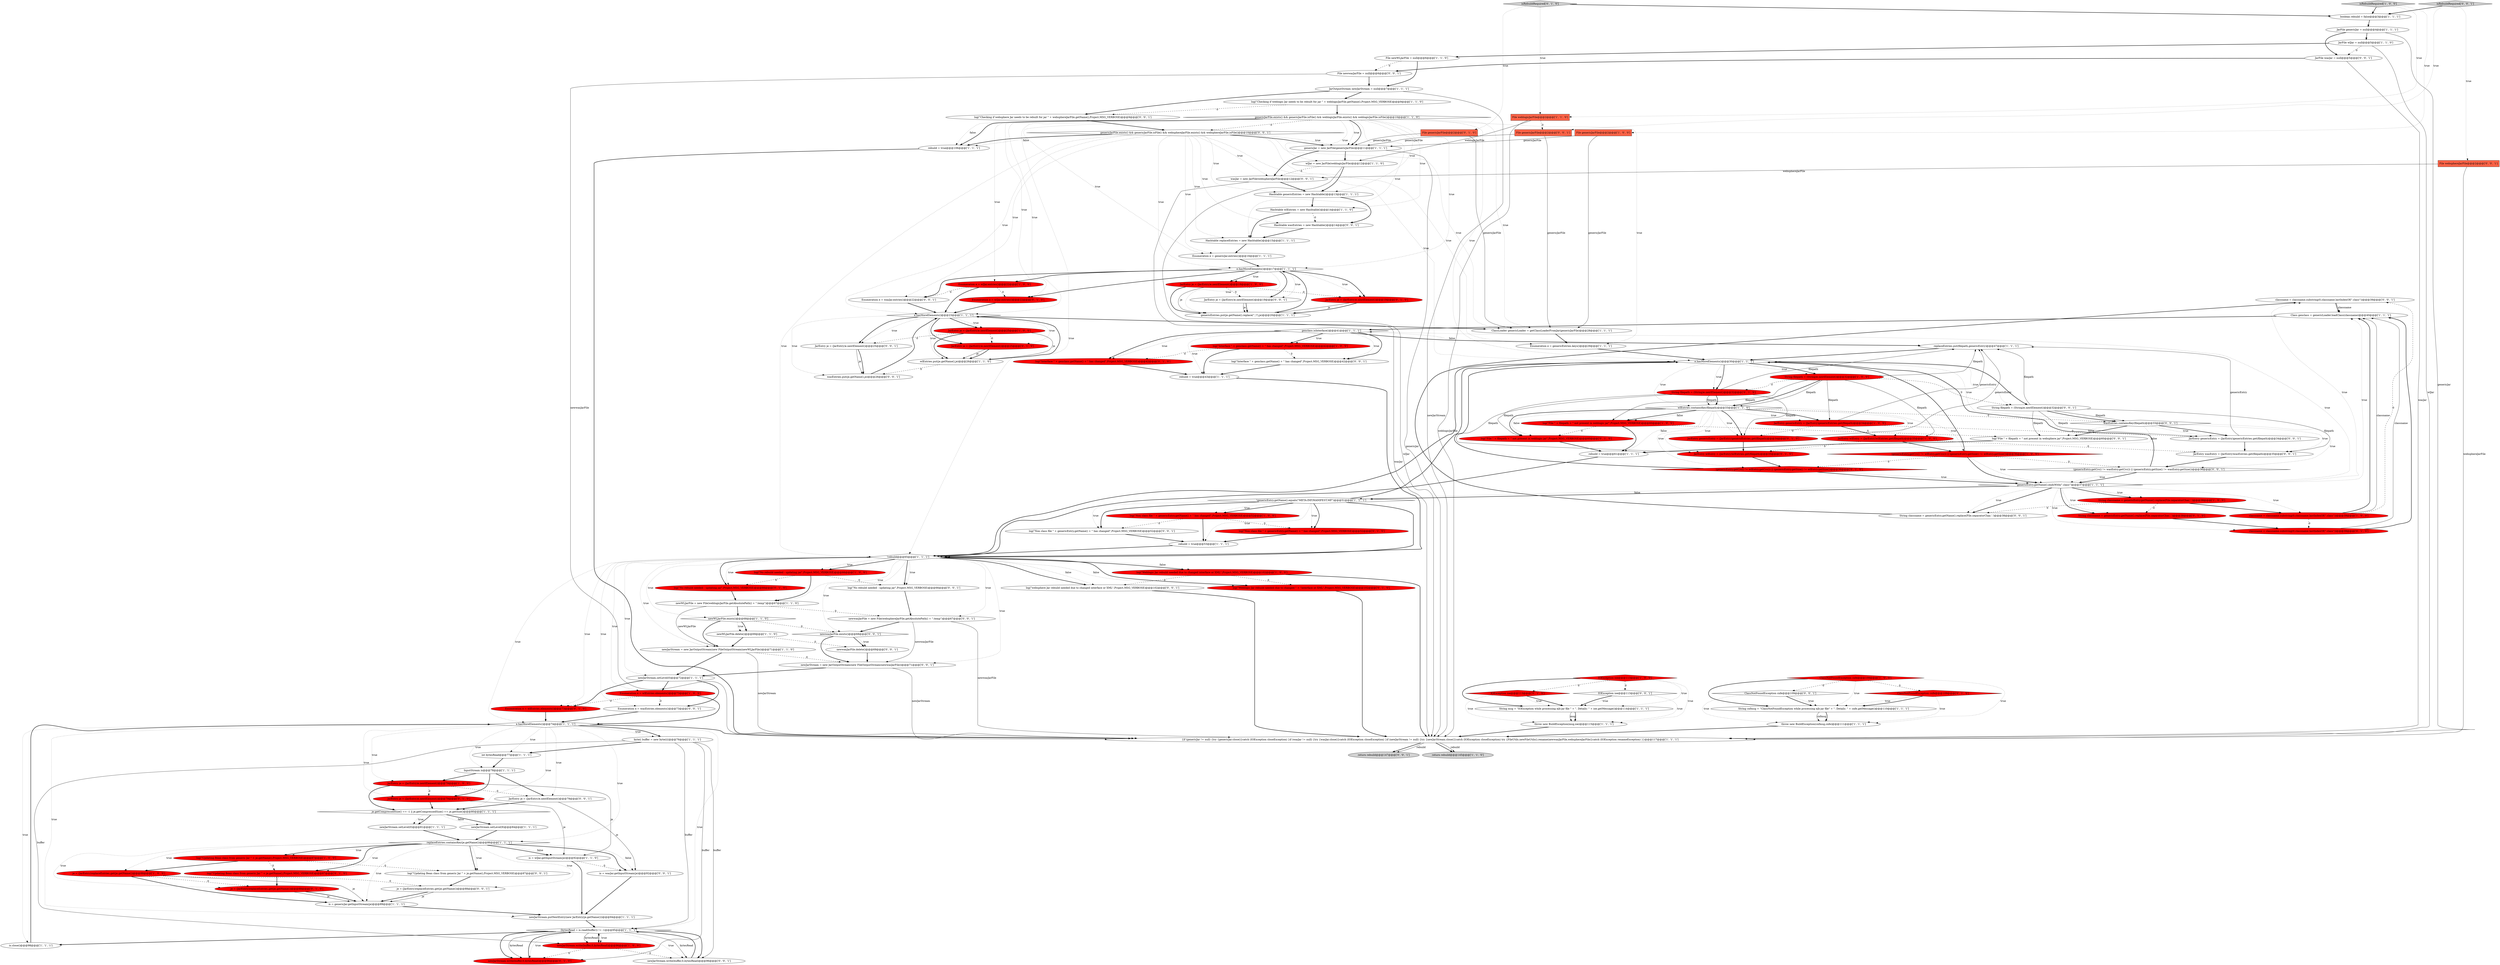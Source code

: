 digraph {
120 [style = filled, label = "classname = classname.substring(0,classname.lastIndexOf(\".class\"))@@@39@@@['0', '0', '1']", fillcolor = white, shape = ellipse image = "AAA0AAABBB3BBB"];
1 [style = filled, label = "String msg = \"IOException while processing ejb-jar file \" + \". Details: \" + ioe.getMessage()@@@114@@@['1', '1', '1']", fillcolor = white, shape = ellipse image = "AAA0AAABBB1BBB"];
0 [style = filled, label = "log(\"Non class file \" + genericEntry.getName() + \" has changed\",Project.MSG_VERBOSE)@@@52@@@['1', '0', '0']", fillcolor = red, shape = ellipse image = "AAA1AAABBB1BBB"];
7 [style = filled, label = "genericJar = new JarFile(genericJarFile)@@@11@@@['1', '1', '1']", fillcolor = white, shape = ellipse image = "AAA0AAABBB1BBB"];
15 [style = filled, label = "Enumeration e = wlJar.entries()@@@22@@@['1', '0', '0']", fillcolor = red, shape = ellipse image = "AAA1AAABBB1BBB"];
85 [style = filled, label = "log(\"Non class file \" + genericEntry.getName() + \" has changed\",Project.MSG_VERBOSE)@@@52@@@['0', '1', '0']", fillcolor = red, shape = ellipse image = "AAA1AAABBB2BBB"];
58 [style = filled, label = "je = (JarEntry)replaceEntries.get(je.getName())@@@88@@@['1', '0', '0']", fillcolor = red, shape = ellipse image = "AAA1AAABBB1BBB"];
23 [style = filled, label = "Enumeration e = wlEntries.elements()@@@73@@@['1', '0', '0']", fillcolor = red, shape = ellipse image = "AAA1AAABBB1BBB"];
89 [style = filled, label = "String filepath = (String)e.nextElement()@@@32@@@['0', '1', '0']", fillcolor = red, shape = ellipse image = "AAA1AAABBB2BBB"];
11 [style = filled, label = "Hashtable wlEntries = new Hashtable()@@@14@@@['1', '1', '0']", fillcolor = white, shape = ellipse image = "AAA0AAABBB1BBB"];
43 [style = filled, label = "throw new BuildException(msg,ioe)@@@115@@@['1', '1', '1']", fillcolor = white, shape = ellipse image = "AAA0AAABBB1BBB"];
77 [style = filled, label = "e.hasMoreElements()@@@74@@@['1', '1', '1']", fillcolor = white, shape = diamond image = "AAA0AAABBB1BBB"];
99 [style = filled, label = "JarEntry je = (JarEntry)e.nextElement()@@@25@@@['0', '1', '0']", fillcolor = red, shape = ellipse image = "AAA1AAABBB2BBB"];
82 [style = filled, label = "File genericJarFile@@@2@@@['0', '1', '0']", fillcolor = tomato, shape = box image = "AAA0AAABBB2BBB"];
86 [style = filled, label = "log(\"File \" + filepath + \" not present in weblogic jar\",Project.MSG_VERBOSE)@@@60@@@['0', '1', '0']", fillcolor = red, shape = ellipse image = "AAA1AAABBB2BBB"];
33 [style = filled, label = "JarEntry je = (JarEntry)e.nextElement()@@@79@@@['1', '0', '0']", fillcolor = red, shape = ellipse image = "AAA1AAABBB1BBB"];
8 [style = filled, label = "log(\"File \" + filepath + \" not present in weblogic jar\",Project.MSG_VERBOSE)@@@60@@@['1', '0', '0']", fillcolor = red, shape = ellipse image = "AAA1AAABBB1BBB"];
10 [style = filled, label = "genericJarFile.exists() && genericJarFile.isFile() && weblogicJarFile.exists() && weblogicJarFile.isFile()@@@10@@@['1', '1', '0']", fillcolor = white, shape = diamond image = "AAA0AAABBB1BBB"];
67 [style = filled, label = "newJarStream = new JarOutputStream(new FileOutputStream(newWLJarFile))@@@71@@@['1', '1', '0']", fillcolor = white, shape = ellipse image = "AAA0AAABBB1BBB"];
69 [style = filled, label = "String filepath = (String)e.nextElement()@@@32@@@['1', '0', '0']", fillcolor = red, shape = ellipse image = "AAA1AAABBB1BBB"];
9 [style = filled, label = "String classname = genericEntry.getName().replace(File.separatorChar,'.')@@@38@@@['1', '0', '0']", fillcolor = red, shape = ellipse image = "AAA1AAABBB1BBB"];
92 [style = filled, label = "ClassNotFoundException cnfe@@@109@@@['0', '1', '0']", fillcolor = red, shape = diamond image = "AAA1AAABBB2BBB"];
72 [style = filled, label = "IOException ioe@@@113@@@['1', '0', '0']", fillcolor = red, shape = diamond image = "AAA1AAABBB1BBB"];
97 [style = filled, label = "log(\"No rebuild needed - updating jar\",Project.MSG_VERBOSE)@@@66@@@['0', '1', '0']", fillcolor = red, shape = ellipse image = "AAA1AAABBB2BBB"];
6 [style = filled, label = "wlEntries.put(je.getName(),je)@@@26@@@['1', '1', '0']", fillcolor = white, shape = ellipse image = "AAA0AAABBB1BBB"];
12 [style = filled, label = "is = wlJar.getInputStream(je)@@@92@@@['1', '1', '0']", fillcolor = white, shape = ellipse image = "AAA0AAABBB1BBB"];
106 [style = filled, label = "log(\"Updating Bean class from generic Jar \" + je.getName(),Project.MSG_VERBOSE)@@@87@@@['0', '0', '1']", fillcolor = white, shape = ellipse image = "AAA0AAABBB3BBB"];
3 [style = filled, label = "rebuild = true@@@43@@@['1', '1', '1']", fillcolor = white, shape = ellipse image = "AAA0AAABBB1BBB"];
112 [style = filled, label = "log(\"File \" + filepath + \" not present in websphere jar\",Project.MSG_VERBOSE)@@@60@@@['0', '0', '1']", fillcolor = white, shape = ellipse image = "AAA0AAABBB3BBB"];
73 [style = filled, label = "Enumeration e = genericJar.entries()@@@16@@@['1', '1', '1']", fillcolor = white, shape = ellipse image = "AAA0AAABBB1BBB"];
129 [style = filled, label = "JarEntry genericEntry = (JarEntry)genericEntries.get(filepath)@@@34@@@['0', '0', '1']", fillcolor = white, shape = ellipse image = "AAA0AAABBB3BBB"];
19 [style = filled, label = "newJarStream.setLevel(0)@@@81@@@['1', '1', '1']", fillcolor = white, shape = ellipse image = "AAA0AAABBB1BBB"];
44 [style = filled, label = "JarEntry je = (JarEntry)e.nextElement()@@@25@@@['1', '0', '0']", fillcolor = red, shape = ellipse image = "AAA1AAABBB1BBB"];
29 [style = filled, label = "Hashtable genericEntries = new Hashtable()@@@13@@@['1', '1', '1']", fillcolor = white, shape = ellipse image = "AAA0AAABBB1BBB"];
51 [style = filled, label = "e.hasMoreElements()@@@17@@@['1', '1', '1']", fillcolor = white, shape = diamond image = "AAA0AAABBB1BBB"];
108 [style = filled, label = "newwasJarFile.exists()@@@68@@@['0', '0', '1']", fillcolor = white, shape = diamond image = "AAA0AAABBB3BBB"];
38 [style = filled, label = "wlJar = new JarFile(weblogicJarFile)@@@12@@@['1', '1', '0']", fillcolor = white, shape = ellipse image = "AAA0AAABBB1BBB"];
22 [style = filled, label = "wlEntries.containsKey(filepath)@@@33@@@['1', '1', '0']", fillcolor = white, shape = diamond image = "AAA0AAABBB1BBB"];
139 [style = filled, label = "String filepath = (String)e.nextElement()@@@32@@@['0', '0', '1']", fillcolor = white, shape = ellipse image = "AAA0AAABBB3BBB"];
64 [style = filled, label = "newWLJarFile.delete()@@@69@@@['1', '1', '0']", fillcolor = white, shape = ellipse image = "AAA0AAABBB1BBB"];
63 [style = filled, label = "File newWLJarFile = null@@@6@@@['1', '1', '0']", fillcolor = white, shape = ellipse image = "AAA0AAABBB1BBB"];
57 [style = filled, label = "JarOutputStream newJarStream = null@@@7@@@['1', '1', '1']", fillcolor = white, shape = ellipse image = "AAA0AAABBB1BBB"];
52 [style = filled, label = "classname = classname.substring(0,classname.lastIndexOf(\".class\"))@@@39@@@['1', '0', '0']", fillcolor = red, shape = ellipse image = "AAA1AAABBB1BBB"];
127 [style = filled, label = "Hashtable wasEntries = new Hashtable()@@@14@@@['0', '0', '1']", fillcolor = white, shape = ellipse image = "AAA0AAABBB3BBB"];
93 [style = filled, label = "JarEntry genericEntry = (JarEntry)genericEntries.get(filepath)@@@34@@@['0', '1', '0']", fillcolor = red, shape = ellipse image = "AAA1AAABBB2BBB"];
16 [style = filled, label = "throw new BuildException(cnfmsg,cnfe)@@@111@@@['1', '1', '1']", fillcolor = white, shape = ellipse image = "AAA0AAABBB1BBB"];
60 [style = filled, label = "InputStream is@@@78@@@['1', '1', '1']", fillcolor = white, shape = ellipse image = "AAA0AAABBB1BBB"];
61 [style = filled, label = "newJarStream.putNextEntry(new JarEntry(je.getName()))@@@94@@@['1', '1', '1']", fillcolor = white, shape = ellipse image = "AAA0AAABBB1BBB"];
124 [style = filled, label = "newJarStream = new JarOutputStream(new FileOutputStream(newwasJarFile))@@@71@@@['0', '0', '1']", fillcolor = white, shape = ellipse image = "AAA0AAABBB3BBB"];
20 [style = filled, label = "e.hasMoreElements()@@@23@@@['1', '1', '1']", fillcolor = white, shape = diamond image = "AAA0AAABBB1BBB"];
105 [style = filled, label = "JarEntry wasEntry = (JarEntry)wasEntries.get(filepath)@@@35@@@['0', '0', '1']", fillcolor = white, shape = ellipse image = "AAA0AAABBB3BBB"];
35 [style = filled, label = "e.hasMoreElements()@@@30@@@['1', '1', '1']", fillcolor = white, shape = diamond image = "AAA0AAABBB1BBB"];
121 [style = filled, label = "Enumeration e = wasEntries.elements()@@@73@@@['0', '0', '1']", fillcolor = white, shape = ellipse image = "AAA0AAABBB3BBB"];
40 [style = filled, label = "File weblogicJarFile@@@2@@@['1', '1', '0']", fillcolor = tomato, shape = box image = "AAA0AAABBB1BBB"];
128 [style = filled, label = "ClassNotFoundException cnfe@@@109@@@['0', '0', '1']", fillcolor = white, shape = diamond image = "AAA0AAABBB3BBB"];
5 [style = filled, label = "File genericJarFile@@@2@@@['1', '0', '0']", fillcolor = tomato, shape = box image = "AAA0AAABBB1BBB"];
87 [style = filled, label = "Enumeration e = wlEntries.elements()@@@73@@@['0', '1', '0']", fillcolor = red, shape = ellipse image = "AAA1AAABBB2BBB"];
66 [style = filled, label = "JarFile genericJar = null@@@4@@@['1', '1', '1']", fillcolor = white, shape = ellipse image = "AAA0AAABBB1BBB"];
96 [style = filled, label = "JarEntry je = (JarEntry)e.nextElement()@@@19@@@['0', '1', '0']", fillcolor = red, shape = ellipse image = "AAA1AAABBB2BBB"];
95 [style = filled, label = "newJarStream.write(buffer,0,bytesRead)@@@96@@@['0', '1', '0']", fillcolor = red, shape = ellipse image = "AAA1AAABBB2BBB"];
27 [style = filled, label = "!rebuild@@@65@@@['1', '1', '1']", fillcolor = white, shape = diamond image = "AAA0AAABBB1BBB"];
24 [style = filled, label = "boolean rebuild = false@@@3@@@['1', '1', '1']", fillcolor = white, shape = ellipse image = "AAA0AAABBB1BBB"];
83 [style = filled, label = "JarEntry je = (JarEntry)e.nextElement()@@@79@@@['0', '1', '0']", fillcolor = red, shape = ellipse image = "AAA1AAABBB2BBB"];
137 [style = filled, label = "(genericEntry.getCrc() != wasEntry.getCrc()) || (genericEntry.getSize() != wasEntry.getSize())@@@36@@@['0', '0', '1']", fillcolor = white, shape = diamond image = "AAA0AAABBB3BBB"];
88 [style = filled, label = "isRebuildRequired['0', '1', '0']", fillcolor = lightgray, shape = diamond image = "AAA0AAABBB2BBB"];
76 [style = filled, label = "newJarStream.setLevel(0)@@@72@@@['1', '1', '1']", fillcolor = white, shape = ellipse image = "AAA0AAABBB1BBB"];
14 [style = filled, label = "is.close()@@@98@@@['1', '1', '1']", fillcolor = white, shape = ellipse image = "AAA0AAABBB1BBB"];
94 [style = filled, label = "log(\"Weblogic Jar rebuild needed due to changed \" + \"interface or XML\",Project.MSG_VERBOSE)@@@102@@@['0', '1', '0']", fillcolor = red, shape = ellipse image = "AAA1AAABBB2BBB"];
126 [style = filled, label = "is = wasJar.getInputStream(je)@@@92@@@['0', '0', '1']", fillcolor = white, shape = ellipse image = "AAA0AAABBB3BBB"];
4 [style = filled, label = "(bytesRead = is.read(buffer)) != -1@@@95@@@['1', '1', '1']", fillcolor = white, shape = diamond image = "AAA0AAABBB1BBB"];
37 [style = filled, label = "log(\"Updating Bean class from generic Jar \" + je.getName(),Project.MSG_VERBOSE)@@@87@@@['1', '0', '0']", fillcolor = red, shape = ellipse image = "AAA1AAABBB1BBB"];
90 [style = filled, label = "String classname = genericEntry.getName().replace(File.separatorChar,'.')@@@38@@@['0', '1', '0']", fillcolor = red, shape = ellipse image = "AAA1AAABBB2BBB"];
109 [style = filled, label = "File websphereJarFile@@@2@@@['0', '0', '1']", fillcolor = tomato, shape = box image = "AAA0AAABBB3BBB"];
48 [style = filled, label = "je.getCompressedSize() == -1 || je.getCompressedSize() == je.getSize()@@@80@@@['1', '1', '1']", fillcolor = white, shape = diamond image = "AAA0AAABBB1BBB"];
107 [style = filled, label = "IOException ioe@@@113@@@['0', '0', '1']", fillcolor = white, shape = diamond image = "AAA0AAABBB3BBB"];
54 [style = filled, label = "genericEntries.put(je.getName().replace('\','/'),je)@@@20@@@['1', '1', '1']", fillcolor = white, shape = ellipse image = "AAA0AAABBB1BBB"];
25 [style = filled, label = "Hashtable replaceEntries = new Hashtable()@@@15@@@['1', '1', '1']", fillcolor = white, shape = ellipse image = "AAA0AAABBB1BBB"];
55 [style = filled, label = "{if (genericJar != null) {try {genericJar.close()}catch (IOException closeException) }if (wasJar != null) {try {wasJar.close()}catch (IOException closeException) }if (newJarStream != null) {try {newJarStream.close()}catch (IOException closeException) try {FileUtils.newFileUtils().rename(newwasJarFile,websphereJarFile)}catch (IOException renameException) }}@@@117@@@['1', '1', '1']", fillcolor = white, shape = ellipse image = "AAA0AAABBB1BBB"];
123 [style = filled, label = "return rebuild@@@147@@@['0', '0', '1']", fillcolor = lightgray, shape = ellipse image = "AAA0AAABBB3BBB"];
113 [style = filled, label = "log(\"websphere Jar rebuild needed due to changed interface or XML\",Project.MSG_VERBOSE)@@@102@@@['0', '0', '1']", fillcolor = white, shape = ellipse image = "AAA0AAABBB3BBB"];
100 [style = filled, label = "je = (JarEntry)replaceEntries.get(je.getName())@@@88@@@['0', '1', '0']", fillcolor = red, shape = ellipse image = "AAA1AAABBB2BBB"];
26 [style = filled, label = "log(\"Weblogic Jar rebuild needed due to changed interface or XML\",Project.MSG_VERBOSE)@@@102@@@['1', '0', '0']", fillcolor = red, shape = ellipse image = "AAA1AAABBB1BBB"];
133 [style = filled, label = "log(\"Non class file \" + genericEntry.getName() + \" has changed\",Project.MSG_VERBOSE)@@@52@@@['0', '0', '1']", fillcolor = white, shape = ellipse image = "AAA0AAABBB3BBB"];
98 [style = filled, label = "JarEntry wlEntry = (JarEntry)wlEntries.get(filepath)@@@35@@@['0', '1', '0']", fillcolor = red, shape = ellipse image = "AAA1AAABBB2BBB"];
2 [style = filled, label = "rebuild = true@@@53@@@['1', '1', '1']", fillcolor = white, shape = ellipse image = "AAA0AAABBB1BBB"];
115 [style = filled, label = "genericJarFile.exists() && genericJarFile.isFile() && websphereJarFile.exists() && websphereJarFile.isFile()@@@10@@@['0', '0', '1']", fillcolor = white, shape = diamond image = "AAA0AAABBB3BBB"];
138 [style = filled, label = "JarEntry je = (JarEntry)e.nextElement()@@@25@@@['0', '0', '1']", fillcolor = white, shape = ellipse image = "AAA0AAABBB3BBB"];
135 [style = filled, label = "String classname = genericEntry.getName().replace(File.separatorChar,'.')@@@38@@@['0', '0', '1']", fillcolor = white, shape = ellipse image = "AAA0AAABBB3BBB"];
70 [style = filled, label = "!genericEntry.getName().equals(\"META-INF/MANIFEST.MF\")@@@51@@@['1', '1', '1']", fillcolor = white, shape = diamond image = "AAA0AAABBB1BBB"];
131 [style = filled, label = "File genericJarFile@@@2@@@['0', '0', '1']", fillcolor = tomato, shape = box image = "AAA0AAABBB3BBB"];
21 [style = filled, label = "ClassLoader genericLoader = getClassLoaderFromJar(genericJarFile)@@@28@@@['1', '1', '1']", fillcolor = white, shape = ellipse image = "AAA0AAABBB1BBB"];
132 [style = filled, label = "JarEntry je = (JarEntry)e.nextElement()@@@19@@@['0', '0', '1']", fillcolor = white, shape = ellipse image = "AAA0AAABBB3BBB"];
50 [style = filled, label = "JarFile wlJar = null@@@5@@@['1', '1', '0']", fillcolor = white, shape = ellipse image = "AAA0AAABBB1BBB"];
75 [style = filled, label = "newJarStream.setLevel(9)@@@84@@@['1', '1', '1']", fillcolor = white, shape = ellipse image = "AAA0AAABBB1BBB"];
122 [style = filled, label = "Enumeration e = wasJar.entries()@@@22@@@['0', '0', '1']", fillcolor = white, shape = ellipse image = "AAA0AAABBB3BBB"];
47 [style = filled, label = "is = genericJar.getInputStream(je)@@@89@@@['1', '1', '1']", fillcolor = white, shape = ellipse image = "AAA0AAABBB1BBB"];
68 [style = filled, label = "JarEntry wlEntry = (JarEntry)wlEntries.get(filepath)@@@35@@@['1', '0', '0']", fillcolor = red, shape = ellipse image = "AAA1AAABBB1BBB"];
79 [style = filled, label = "log(\"Updating Bean class from generic Jar \" + je.getName(),Project.MSG_VERBOSE)@@@87@@@['0', '1', '0']", fillcolor = red, shape = ellipse image = "AAA1AAABBB2BBB"];
17 [style = filled, label = "String cnfmsg = \"ClassNotFoundException while processing ejb-jar file\" + \". Details: \" + cnfe.getMessage()@@@110@@@['1', '1', '1']", fillcolor = white, shape = ellipse image = "AAA0AAABBB1BBB"];
13 [style = filled, label = "(genericEntry.getCrc() != wlEntry.getCrc()) || (genericEntry.getSize() != wlEntry.getSize())@@@36@@@['1', '0', '0']", fillcolor = red, shape = diamond image = "AAA1AAABBB1BBB"];
41 [style = filled, label = "return rebuild@@@145@@@['1', '1', '0']", fillcolor = lightgray, shape = ellipse image = "AAA0AAABBB1BBB"];
32 [style = filled, label = "log(\"Checking if weblogic Jar needs to be rebuilt for jar \" + weblogicJarFile.getName(),Project.MSG_VERBOSE)@@@9@@@['1', '1', '0']", fillcolor = white, shape = ellipse image = "AAA0AAABBB1BBB"];
118 [style = filled, label = "JarFile wasJar = null@@@5@@@['0', '0', '1']", fillcolor = white, shape = ellipse image = "AAA0AAABBB3BBB"];
136 [style = filled, label = "log(\"Interface \" + genclass.getName() + \" has changed\",Project.MSG_VERBOSE)@@@42@@@['0', '0', '1']", fillcolor = white, shape = ellipse image = "AAA0AAABBB3BBB"];
45 [style = filled, label = "byte(( buffer = new byte((((@@@76@@@['1', '1', '1']", fillcolor = white, shape = ellipse image = "AAA0AAABBB1BBB"];
62 [style = filled, label = "log(\"No rebuild needed - updating jar\",Project.MSG_VERBOSE)@@@66@@@['1', '0', '0']", fillcolor = red, shape = ellipse image = "AAA1AAABBB1BBB"];
114 [style = filled, label = "isRebuildRequired['0', '0', '1']", fillcolor = lightgray, shape = diamond image = "AAA0AAABBB3BBB"];
110 [style = filled, label = "File newwasJarFile = null@@@6@@@['0', '0', '1']", fillcolor = white, shape = ellipse image = "AAA0AAABBB3BBB"];
103 [style = filled, label = "log(\"No rebuild needed - updating jar\",Project.MSG_VERBOSE)@@@66@@@['0', '0', '1']", fillcolor = white, shape = ellipse image = "AAA0AAABBB3BBB"];
116 [style = filled, label = "JarEntry je = (JarEntry)e.nextElement()@@@79@@@['0', '0', '1']", fillcolor = white, shape = ellipse image = "AAA0AAABBB3BBB"];
91 [style = filled, label = "(genericEntry.getCrc() != wlEntry.getCrc()) || (genericEntry.getSize() != wlEntry.getSize())@@@36@@@['0', '1', '0']", fillcolor = red, shape = diamond image = "AAA1AAABBB2BBB"];
42 [style = filled, label = "rebuild = true@@@61@@@['1', '1', '1']", fillcolor = white, shape = ellipse image = "AAA0AAABBB1BBB"];
111 [style = filled, label = "wasJar = new JarFile(websphereJarFile)@@@12@@@['0', '0', '1']", fillcolor = white, shape = ellipse image = "AAA0AAABBB3BBB"];
53 [style = filled, label = "newJarStream.write(buffer,0,bytesRead)@@@96@@@['1', '0', '0']", fillcolor = red, shape = ellipse image = "AAA1AAABBB1BBB"];
34 [style = filled, label = "JarEntry je = (JarEntry)e.nextElement()@@@19@@@['1', '0', '0']", fillcolor = red, shape = ellipse image = "AAA1AAABBB1BBB"];
30 [style = filled, label = "genclass.isInterface()@@@41@@@['1', '1', '1']", fillcolor = white, shape = diamond image = "AAA0AAABBB1BBB"];
134 [style = filled, label = "newJarStream.write(buffer,0,bytesRead)@@@96@@@['0', '0', '1']", fillcolor = white, shape = ellipse image = "AAA0AAABBB3BBB"];
28 [style = filled, label = "int bytesRead@@@77@@@['1', '1', '1']", fillcolor = white, shape = ellipse image = "AAA0AAABBB1BBB"];
101 [style = filled, label = "IOException ioe@@@113@@@['0', '1', '0']", fillcolor = red, shape = diamond image = "AAA1AAABBB2BBB"];
31 [style = filled, label = "newWLJarFile.exists()@@@68@@@['1', '1', '0']", fillcolor = white, shape = diamond image = "AAA0AAABBB1BBB"];
102 [style = filled, label = "wasEntries.containsKey(filepath)@@@33@@@['0', '0', '1']", fillcolor = white, shape = diamond image = "AAA0AAABBB3BBB"];
125 [style = filled, label = "je = (JarEntry)replaceEntries.get(je.getName())@@@88@@@['0', '0', '1']", fillcolor = white, shape = ellipse image = "AAA0AAABBB3BBB"];
80 [style = filled, label = "Enumeration e = wlJar.entries()@@@22@@@['0', '1', '0']", fillcolor = red, shape = ellipse image = "AAA1AAABBB2BBB"];
59 [style = filled, label = "genericEntry.getName().endsWith(\".class\")@@@37@@@['1', '1', '1']", fillcolor = white, shape = diamond image = "AAA0AAABBB1BBB"];
84 [style = filled, label = "log(\"Interface \" + genclass.getName() + \" has changed\",Project.MSG_VERBOSE)@@@42@@@['0', '1', '0']", fillcolor = red, shape = ellipse image = "AAA1AAABBB2BBB"];
65 [style = filled, label = "rebuild = true@@@106@@@['1', '1', '1']", fillcolor = white, shape = ellipse image = "AAA0AAABBB1BBB"];
78 [style = filled, label = "ClassNotFoundException cnfe@@@109@@@['1', '0', '0']", fillcolor = red, shape = diamond image = "AAA1AAABBB1BBB"];
104 [style = filled, label = "wasEntries.put(je.getName(),je)@@@26@@@['0', '0', '1']", fillcolor = white, shape = ellipse image = "AAA0AAABBB3BBB"];
39 [style = filled, label = "replaceEntries.containsKey(je.getName())@@@86@@@['1', '1', '1']", fillcolor = white, shape = diamond image = "AAA0AAABBB1BBB"];
18 [style = filled, label = "JarEntry genericEntry = (JarEntry)genericEntries.get(filepath)@@@34@@@['1', '0', '0']", fillcolor = red, shape = ellipse image = "AAA1AAABBB1BBB"];
74 [style = filled, label = "replaceEntries.put(filepath,genericEntry)@@@47@@@['1', '1', '1']", fillcolor = white, shape = ellipse image = "AAA0AAABBB1BBB"];
46 [style = filled, label = "Class genclass = genericLoader.loadClass(classname)@@@40@@@['1', '1', '1']", fillcolor = white, shape = ellipse image = "AAA0AAABBB1BBB"];
49 [style = filled, label = "isRebuildRequired['1', '0', '0']", fillcolor = lightgray, shape = diamond image = "AAA0AAABBB1BBB"];
117 [style = filled, label = "newwasJarFile.delete()@@@69@@@['0', '0', '1']", fillcolor = white, shape = ellipse image = "AAA0AAABBB3BBB"];
71 [style = filled, label = "newWLJarFile = new File(weblogicJarFile.getAbsolutePath() + \".temp\")@@@67@@@['1', '1', '0']", fillcolor = white, shape = ellipse image = "AAA0AAABBB1BBB"];
36 [style = filled, label = "log(\"Interface \" + genclass.getName() + \" has changed\",Project.MSG_VERBOSE)@@@42@@@['1', '0', '0']", fillcolor = red, shape = ellipse image = "AAA1AAABBB1BBB"];
130 [style = filled, label = "newwasJarFile = new File(websphereJarFile.getAbsolutePath() + \".temp\")@@@67@@@['0', '0', '1']", fillcolor = white, shape = ellipse image = "AAA0AAABBB3BBB"];
119 [style = filled, label = "log(\"Checking if websphere Jar needs to be rebuilt for jar \" + websphereJarFile.getName(),Project.MSG_VERBOSE)@@@9@@@['0', '0', '1']", fillcolor = white, shape = ellipse image = "AAA0AAABBB3BBB"];
81 [style = filled, label = "classname = classname.substring(0,classname.lastIndexOf(\".class\"))@@@39@@@['0', '1', '0']", fillcolor = red, shape = ellipse image = "AAA1AAABBB2BBB"];
56 [style = filled, label = "Enumeration e = genericEntries.keys()@@@29@@@['1', '1', '1']", fillcolor = white, shape = ellipse image = "AAA0AAABBB1BBB"];
16->55 [style = bold, label=""];
51->122 [style = bold, label=""];
40->131 [style = dashed, label="0"];
51->96 [style = dotted, label="true"];
59->46 [style = dotted, label="true"];
39->47 [style = dotted, label="true"];
115->7 [style = dotted, label="true"];
22->68 [style = dotted, label="true"];
109->111 [style = solid, label="websphereJarFile"];
62->97 [style = dashed, label="0"];
115->111 [style = dotted, label="true"];
21->56 [style = bold, label=""];
10->80 [style = dotted, label="true"];
15->20 [style = bold, label=""];
89->98 [style = solid, label="filepath"];
108->124 [style = bold, label=""];
33->48 [style = bold, label=""];
118->110 [style = bold, label=""];
60->116 [style = bold, label=""];
52->120 [style = dashed, label="0"];
18->68 [style = bold, label=""];
30->84 [style = bold, label=""];
44->138 [style = dashed, label="0"];
80->20 [style = bold, label=""];
89->22 [style = bold, label=""];
30->136 [style = dotted, label="true"];
34->54 [style = bold, label=""];
48->75 [style = bold, label=""];
83->48 [style = bold, label=""];
32->10 [style = bold, label=""];
126->61 [style = bold, label=""];
132->54 [style = bold, label=""];
69->74 [style = solid, label="filepath"];
77->33 [style = dotted, label="true"];
129->105 [style = bold, label=""];
10->25 [style = dotted, label="true"];
88->82 [style = dotted, label="true"];
78->16 [style = dotted, label="true"];
39->12 [style = bold, label=""];
70->85 [style = bold, label=""];
69->139 [style = dashed, label="0"];
5->21 [style = solid, label="genericJarFile"];
27->26 [style = bold, label=""];
4->14 [style = bold, label=""];
115->25 [style = dotted, label="true"];
27->71 [style = dotted, label="true"];
38->55 [style = solid, label="wlJar"];
45->4 [style = solid, label="buffer"];
4->134 [style = bold, label=""];
115->27 [style = dotted, label="true"];
7->55 [style = solid, label="genericJar"];
139->105 [style = solid, label="filepath"];
55->123 [style = bold, label=""];
20->44 [style = dotted, label="true"];
71->67 [style = solid, label="newWLJarFile"];
59->70 [style = bold, label=""];
27->108 [style = dotted, label="true"];
4->95 [style = dotted, label="true"];
88->24 [style = bold, label=""];
96->54 [style = solid, label="je"];
42->27 [style = bold, label=""];
35->89 [style = dotted, label="true"];
64->67 [style = bold, label=""];
26->94 [style = dashed, label="0"];
125->47 [style = solid, label="je"];
114->109 [style = dotted, label="true"];
39->12 [style = dotted, label="false"];
83->12 [style = solid, label="je"];
59->135 [style = bold, label=""];
22->86 [style = dotted, label="false"];
63->110 [style = dashed, label="0"];
10->65 [style = dotted, label="false"];
139->102 [style = solid, label="filepath"];
102->112 [style = bold, label=""];
102->137 [style = dotted, label="true"];
110->55 [style = solid, label="newwasJarFile"];
38->29 [style = bold, label=""];
102->42 [style = dotted, label="false"];
37->106 [style = dashed, label="0"];
8->112 [style = dashed, label="0"];
85->2 [style = bold, label=""];
4->95 [style = bold, label=""];
20->21 [style = bold, label=""];
12->61 [style = bold, label=""];
90->81 [style = bold, label=""];
7->38 [style = bold, label=""];
115->122 [style = dotted, label="true"];
8->42 [style = bold, label=""];
35->139 [style = dotted, label="true"];
64->117 [style = dashed, label="0"];
10->73 [style = dotted, label="true"];
31->64 [style = bold, label=""];
22->93 [style = bold, label=""];
10->27 [style = dotted, label="true"];
51->15 [style = bold, label=""];
68->13 [style = bold, label=""];
53->4 [style = bold, label=""];
70->133 [style = dotted, label="true"];
107->1 [style = dotted, label="true"];
13->35 [style = bold, label=""];
27->94 [style = bold, label=""];
10->21 [style = dotted, label="true"];
10->7 [style = dotted, label="true"];
72->101 [style = dashed, label="0"];
124->76 [style = bold, label=""];
114->131 [style = dotted, label="true"];
68->98 [style = dashed, label="0"];
77->45 [style = dotted, label="true"];
33->12 [style = solid, label="je"];
60->83 [style = bold, label=""];
25->73 [style = bold, label=""];
10->38 [style = dotted, label="true"];
116->48 [style = bold, label=""];
7->111 [style = bold, label=""];
84->3 [style = bold, label=""];
27->23 [style = dotted, label="true"];
57->119 [style = bold, label=""];
92->17 [style = dotted, label="true"];
48->75 [style = dotted, label="false"];
66->55 [style = solid, label="genericJar"];
3->27 [style = bold, label=""];
23->77 [style = bold, label=""];
86->42 [style = bold, label=""];
59->52 [style = dotted, label="true"];
76->87 [style = bold, label=""];
29->127 [style = bold, label=""];
66->50 [style = bold, label=""];
139->129 [style = solid, label="filepath"];
70->35 [style = bold, label=""];
40->38 [style = solid, label="weblogicJarFile"];
27->124 [style = dotted, label="true"];
35->22 [style = dotted, label="true"];
51->54 [style = dotted, label="true"];
133->2 [style = bold, label=""];
119->115 [style = bold, label=""];
69->68 [style = solid, label="filepath"];
6->104 [style = dashed, label="0"];
13->59 [style = dotted, label="true"];
98->91 [style = bold, label=""];
55->41 [style = bold, label=""];
138->104 [style = solid, label="je"];
77->39 [style = dotted, label="true"];
115->29 [style = dotted, label="true"];
37->58 [style = bold, label=""];
59->30 [style = dotted, label="true"];
124->55 [style = solid, label="newJarStream"];
51->96 [style = bold, label=""];
19->39 [style = bold, label=""];
44->6 [style = solid, label="je"];
52->46 [style = solid, label="classname"];
59->81 [style = dotted, label="true"];
72->43 [style = dotted, label="true"];
33->83 [style = dashed, label="0"];
35->102 [style = dotted, label="true"];
22->18 [style = bold, label=""];
115->7 [style = bold, label=""];
39->126 [style = bold, label=""];
111->55 [style = solid, label="wasJar"];
10->65 [style = bold, label=""];
27->121 [style = dotted, label="true"];
70->0 [style = bold, label=""];
48->19 [style = dotted, label="true"];
139->74 [style = solid, label="filepath"];
78->17 [style = dotted, label="true"];
39->58 [style = dotted, label="true"];
20->104 [style = dotted, label="true"];
35->69 [style = dotted, label="true"];
75->39 [style = bold, label=""];
112->42 [style = bold, label=""];
72->107 [style = dashed, label="0"];
39->37 [style = bold, label=""];
10->115 [style = dashed, label="0"];
27->103 [style = bold, label=""];
22->18 [style = dotted, label="true"];
138->104 [style = bold, label=""];
27->62 [style = bold, label=""];
73->51 [style = bold, label=""];
63->57 [style = bold, label=""];
69->22 [style = bold, label=""];
9->90 [style = dashed, label="0"];
36->84 [style = dashed, label="0"];
113->55 [style = bold, label=""];
20->99 [style = dotted, label="true"];
26->55 [style = bold, label=""];
39->37 [style = dotted, label="true"];
101->43 [style = dotted, label="true"];
1->43 [style = solid, label="msg"];
10->51 [style = dotted, label="true"];
115->56 [style = dotted, label="true"];
39->125 [style = dotted, label="true"];
61->4 [style = bold, label=""];
132->54 [style = solid, label="je"];
130->108 [style = bold, label=""];
127->25 [style = bold, label=""];
44->6 [style = bold, label=""];
12->126 [style = dashed, label="0"];
77->60 [style = dotted, label="true"];
76->121 [style = bold, label=""];
72->1 [style = dotted, label="true"];
77->116 [style = dotted, label="true"];
102->129 [style = bold, label=""];
0->2 [style = bold, label=""];
45->28 [style = bold, label=""];
134->4 [style = bold, label=""];
20->44 [style = bold, label=""];
71->130 [style = dashed, label="0"];
77->48 [style = dotted, label="true"];
137->59 [style = bold, label=""];
22->93 [style = dotted, label="true"];
15->80 [style = dashed, label="0"];
31->67 [style = bold, label=""];
5->7 [style = solid, label="genericJarFile"];
18->74 [style = solid, label="genericEntry"];
48->19 [style = bold, label=""];
130->55 [style = solid, label="newwasJarFile"];
35->69 [style = bold, label=""];
128->17 [style = dotted, label="true"];
51->34 [style = bold, label=""];
58->47 [style = solid, label="je"];
51->80 [style = bold, label=""];
45->95 [style = solid, label="buffer"];
102->129 [style = dotted, label="true"];
139->102 [style = bold, label=""];
27->67 [style = dotted, label="true"];
32->119 [style = dashed, label="0"];
77->28 [style = dotted, label="true"];
4->53 [style = bold, label=""];
67->124 [style = dashed, label="0"];
115->51 [style = dotted, label="true"];
4->53 [style = dotted, label="true"];
81->46 [style = bold, label=""];
91->35 [style = bold, label=""];
10->29 [style = dotted, label="true"];
70->0 [style = dotted, label="true"];
22->8 [style = bold, label=""];
49->24 [style = bold, label=""];
13->59 [style = bold, label=""];
31->108 [style = dashed, label="0"];
27->77 [style = dotted, label="true"];
49->40 [style = dotted, label="true"];
136->3 [style = bold, label=""];
53->134 [style = dashed, label="0"];
69->89 [style = dashed, label="0"];
59->120 [style = dotted, label="true"];
129->74 [style = solid, label="genericEntry"];
51->132 [style = dotted, label="true"];
100->47 [style = solid, label="je"];
9->52 [style = bold, label=""];
97->71 [style = bold, label=""];
128->16 [style = dotted, label="true"];
88->40 [style = dotted, label="true"];
17->16 [style = bold, label=""];
117->124 [style = bold, label=""];
108->117 [style = bold, label=""];
27->113 [style = dotted, label="false"];
51->34 [style = dotted, label="true"];
91->59 [style = dotted, label="true"];
0->133 [style = dashed, label="0"];
139->112 [style = solid, label="filepath"];
89->74 [style = solid, label="filepath"];
77->45 [style = bold, label=""];
0->85 [style = dashed, label="0"];
23->121 [style = dashed, label="0"];
17->16 [style = solid, label="cnfmsg"];
18->93 [style = dashed, label="0"];
58->100 [style = dashed, label="0"];
67->55 [style = solid, label="newJarStream"];
59->135 [style = dotted, label="true"];
57->32 [style = bold, label=""];
37->79 [style = dashed, label="0"];
93->98 [style = bold, label=""];
14->77 [style = bold, label=""];
70->27 [style = bold, label=""];
27->94 [style = dotted, label="false"];
30->3 [style = dotted, label="true"];
115->127 [style = dotted, label="true"];
22->13 [style = dotted, label="true"];
44->99 [style = dashed, label="0"];
31->64 [style = dotted, label="true"];
39->79 [style = bold, label=""];
78->128 [style = dashed, label="0"];
22->91 [style = dotted, label="true"];
59->9 [style = dotted, label="true"];
106->125 [style = bold, label=""];
20->6 [style = dotted, label="true"];
51->132 [style = bold, label=""];
74->35 [style = bold, label=""];
27->97 [style = bold, label=""];
30->84 [style = dotted, label="true"];
24->66 [style = bold, label=""];
47->61 [style = bold, label=""];
18->129 [style = dashed, label="0"];
115->65 [style = dotted, label="false"];
4->95 [style = solid, label="bytesRead"];
10->35 [style = dotted, label="true"];
77->4 [style = dotted, label="true"];
81->46 [style = solid, label="classname"];
26->113 [style = dashed, label="0"];
46->30 [style = bold, label=""];
27->26 [style = dotted, label="false"];
92->17 [style = bold, label=""];
104->20 [style = bold, label=""];
30->74 [style = dotted, label="false"];
70->133 [style = bold, label=""];
120->46 [style = solid, label="classname"];
130->124 [style = solid, label="newwasJarFile"];
125->47 [style = bold, label=""];
55->123 [style = solid, label="rebuild"];
115->35 [style = dotted, label="true"];
50->118 [style = dashed, label="0"];
101->1 [style = bold, label=""];
35->139 [style = bold, label=""];
22->42 [style = dotted, label="false"];
30->74 [style = bold, label=""];
67->76 [style = bold, label=""];
54->51 [style = bold, label=""];
35->27 [style = bold, label=""];
115->20 [style = dotted, label="true"];
115->65 [style = bold, label=""];
1->43 [style = bold, label=""];
128->17 [style = bold, label=""];
49->5 [style = dotted, label="true"];
89->93 [style = solid, label="filepath"];
111->29 [style = bold, label=""];
27->97 [style = dotted, label="true"];
59->90 [style = dotted, label="true"];
4->53 [style = solid, label="bytesRead"];
59->70 [style = dotted, label="false"];
22->102 [style = dashed, label="0"];
27->62 [style = dotted, label="true"];
53->95 [style = dashed, label="0"];
99->6 [style = solid, label="je"];
22->86 [style = bold, label=""];
95->4 [style = bold, label=""];
33->116 [style = dashed, label="0"];
78->92 [style = dashed, label="0"];
102->105 [style = dotted, label="true"];
62->103 [style = dashed, label="0"];
107->43 [style = dotted, label="true"];
36->3 [style = bold, label=""];
20->138 [style = bold, label=""];
40->55 [style = solid, label="weblogicJarFile"];
120->46 [style = bold, label=""];
11->127 [style = dashed, label="0"];
103->130 [style = bold, label=""];
39->106 [style = bold, label=""];
43->55 [style = bold, label=""];
27->130 [style = dotted, label="true"];
69->18 [style = solid, label="filepath"];
27->103 [style = dotted, label="true"];
13->91 [style = dashed, label="0"];
59->9 [style = bold, label=""];
30->36 [style = bold, label=""];
38->111 [style = dashed, label="0"];
22->98 [style = dotted, label="true"];
96->54 [style = bold, label=""];
69->8 [style = solid, label="filepath"];
39->79 [style = dotted, label="true"];
77->14 [style = dotted, label="true"];
87->77 [style = bold, label=""];
100->47 [style = bold, label=""];
10->20 [style = dotted, label="true"];
79->100 [style = bold, label=""];
108->117 [style = dotted, label="true"];
50->63 [style = bold, label=""];
11->25 [style = bold, label=""];
89->22 [style = solid, label="filepath"];
116->126 [style = solid, label="je"];
45->53 [style = solid, label="buffer"];
72->1 [style = bold, label=""];
59->90 [style = bold, label=""];
30->136 [style = bold, label=""];
109->55 [style = solid, label="websphereJarFile"];
105->137 [style = bold, label=""];
131->7 [style = solid, label="genericJarFile"];
102->112 [style = dotted, label="false"];
70->85 [style = dotted, label="true"];
34->96 [style = dashed, label="0"];
10->7 [style = bold, label=""];
68->105 [style = dashed, label="0"];
137->35 [style = bold, label=""];
4->134 [style = dotted, label="true"];
76->23 [style = bold, label=""];
57->55 [style = solid, label="newJarStream"];
2->27 [style = bold, label=""];
20->138 [style = dotted, label="true"];
65->55 [style = bold, label=""];
77->83 [style = dotted, label="true"];
66->118 [style = bold, label=""];
15->122 [style = dashed, label="0"];
22->8 [style = dotted, label="false"];
29->11 [style = bold, label=""];
27->113 [style = bold, label=""];
35->89 [style = bold, label=""];
93->74 [style = solid, label="genericEntry"];
36->136 [style = dashed, label="0"];
131->21 [style = solid, label="genericJarFile"];
71->31 [style = bold, label=""];
52->46 [style = bold, label=""];
39->100 [style = dotted, label="true"];
92->16 [style = dotted, label="true"];
82->7 [style = solid, label="genericJarFile"];
34->132 [style = dashed, label="0"];
115->21 [style = dotted, label="true"];
118->55 [style = solid, label="wasJar"];
91->59 [style = bold, label=""];
52->81 [style = dashed, label="0"];
30->36 [style = dotted, label="true"];
56->35 [style = bold, label=""];
10->56 [style = dotted, label="true"];
8->86 [style = dashed, label="0"];
6->20 [style = bold, label=""];
101->1 [style = dotted, label="true"];
89->86 [style = solid, label="filepath"];
13->137 [style = dashed, label="0"];
10->11 [style = dotted, label="true"];
28->60 [style = bold, label=""];
27->31 [style = dotted, label="true"];
27->87 [style = dotted, label="true"];
69->22 [style = solid, label="filepath"];
135->120 [style = bold, label=""];
122->20 [style = bold, label=""];
77->55 [style = bold, label=""];
20->99 [style = bold, label=""];
107->1 [style = bold, label=""];
77->61 [style = dotted, label="true"];
94->55 [style = bold, label=""];
50->55 [style = solid, label="wlJar"];
27->76 [style = dotted, label="true"];
23->87 [style = dashed, label="0"];
4->134 [style = solid, label="bytesRead"];
137->59 [style = dotted, label="true"];
55->41 [style = solid, label="rebuild"];
70->2 [style = dotted, label="true"];
34->54 [style = solid, label="je"];
114->24 [style = bold, label=""];
39->106 [style = dotted, label="true"];
9->135 [style = dashed, label="0"];
99->6 [style = bold, label=""];
78->17 [style = bold, label=""];
10->15 [style = dotted, label="true"];
115->73 [style = dotted, label="true"];
110->57 [style = bold, label=""];
60->33 [style = bold, label=""];
58->47 [style = bold, label=""];
62->71 [style = bold, label=""];
58->125 [style = dashed, label="0"];
45->134 [style = solid, label="buffer"];
82->21 [style = solid, label="genericJarFile"];
39->126 [style = dotted, label="false"];
121->77 [style = bold, label=""];
}
